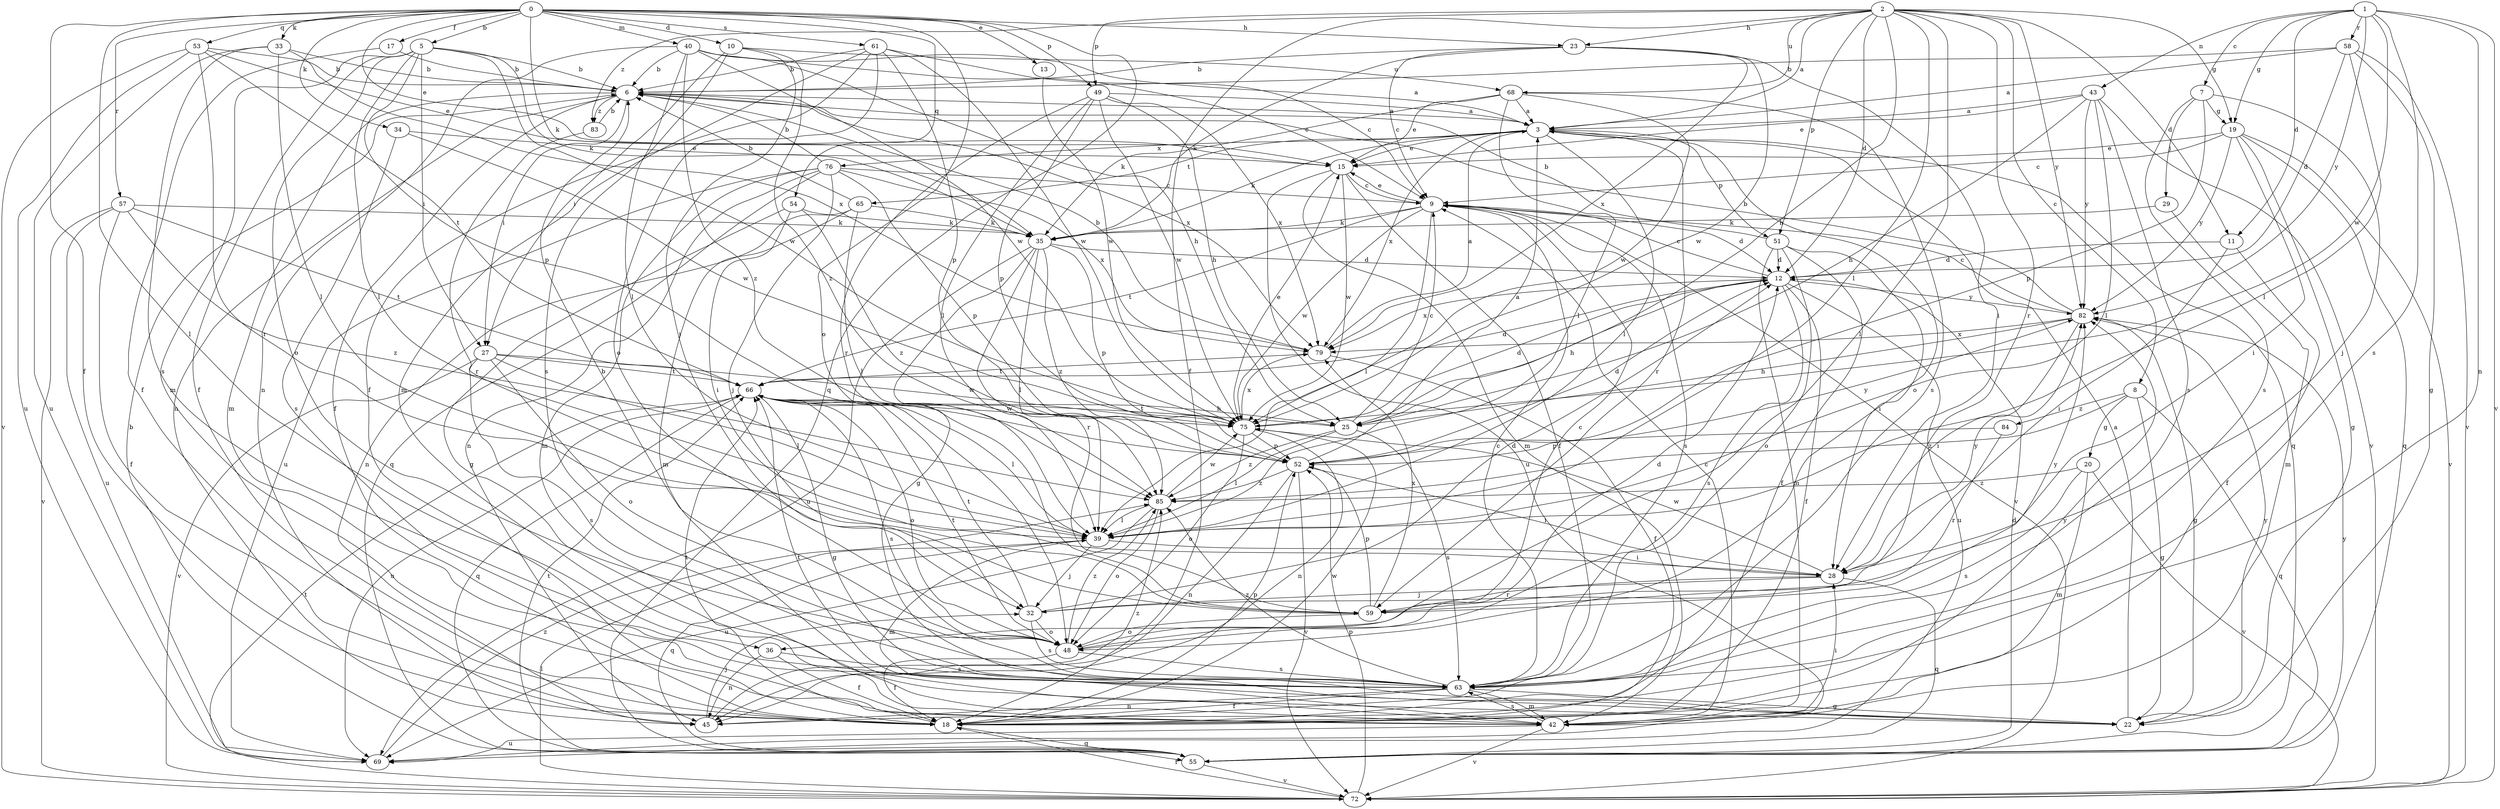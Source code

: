 strict digraph  {
0;
1;
2;
3;
5;
6;
7;
8;
9;
10;
11;
12;
13;
15;
17;
18;
19;
20;
22;
23;
25;
27;
28;
29;
32;
33;
34;
35;
36;
39;
40;
42;
43;
45;
48;
49;
51;
52;
53;
54;
55;
57;
58;
59;
61;
63;
65;
66;
68;
69;
72;
75;
76;
79;
82;
83;
84;
85;
0 -> 5  [label=b];
0 -> 10  [label=d];
0 -> 13  [label=e];
0 -> 15  [label=e];
0 -> 17  [label=f];
0 -> 18  [label=f];
0 -> 23  [label=h];
0 -> 33  [label=k];
0 -> 34  [label=k];
0 -> 35  [label=k];
0 -> 36  [label=l];
0 -> 40  [label=m];
0 -> 48  [label=o];
0 -> 49  [label=p];
0 -> 53  [label=q];
0 -> 54  [label=q];
0 -> 55  [label=q];
0 -> 57  [label=r];
0 -> 61  [label=s];
1 -> 7  [label=c];
1 -> 11  [label=d];
1 -> 19  [label=g];
1 -> 43  [label=n];
1 -> 45  [label=n];
1 -> 58  [label=r];
1 -> 63  [label=s];
1 -> 72  [label=v];
1 -> 75  [label=w];
1 -> 82  [label=y];
2 -> 3  [label=a];
2 -> 8  [label=c];
2 -> 11  [label=d];
2 -> 12  [label=d];
2 -> 18  [label=f];
2 -> 19  [label=g];
2 -> 23  [label=h];
2 -> 25  [label=h];
2 -> 36  [label=l];
2 -> 39  [label=l];
2 -> 49  [label=p];
2 -> 51  [label=p];
2 -> 59  [label=r];
2 -> 68  [label=u];
2 -> 82  [label=y];
2 -> 83  [label=z];
3 -> 15  [label=e];
3 -> 35  [label=k];
3 -> 39  [label=l];
3 -> 48  [label=o];
3 -> 51  [label=p];
3 -> 55  [label=q];
3 -> 59  [label=r];
3 -> 65  [label=t];
3 -> 76  [label=x];
3 -> 79  [label=x];
5 -> 6  [label=b];
5 -> 18  [label=f];
5 -> 27  [label=i];
5 -> 35  [label=k];
5 -> 39  [label=l];
5 -> 42  [label=m];
5 -> 48  [label=o];
5 -> 52  [label=p];
5 -> 75  [label=w];
6 -> 3  [label=a];
6 -> 18  [label=f];
6 -> 27  [label=i];
6 -> 42  [label=m];
6 -> 45  [label=n];
6 -> 79  [label=x];
6 -> 83  [label=z];
7 -> 19  [label=g];
7 -> 29  [label=j];
7 -> 32  [label=j];
7 -> 52  [label=p];
7 -> 63  [label=s];
8 -> 20  [label=g];
8 -> 22  [label=g];
8 -> 55  [label=q];
8 -> 84  [label=z];
8 -> 85  [label=z];
9 -> 12  [label=d];
9 -> 15  [label=e];
9 -> 35  [label=k];
9 -> 39  [label=l];
9 -> 63  [label=s];
9 -> 66  [label=t];
9 -> 72  [label=v];
9 -> 75  [label=w];
10 -> 27  [label=i];
10 -> 32  [label=j];
10 -> 63  [label=s];
10 -> 68  [label=u];
10 -> 85  [label=z];
11 -> 12  [label=d];
11 -> 18  [label=f];
11 -> 28  [label=i];
12 -> 9  [label=c];
12 -> 18  [label=f];
12 -> 25  [label=h];
12 -> 63  [label=s];
12 -> 69  [label=u];
12 -> 79  [label=x];
12 -> 82  [label=y];
13 -> 75  [label=w];
15 -> 9  [label=c];
15 -> 18  [label=f];
15 -> 42  [label=m];
15 -> 69  [label=u];
15 -> 75  [label=w];
17 -> 6  [label=b];
17 -> 18  [label=f];
18 -> 52  [label=p];
18 -> 55  [label=q];
18 -> 66  [label=t];
18 -> 75  [label=w];
18 -> 82  [label=y];
19 -> 9  [label=c];
19 -> 15  [label=e];
19 -> 22  [label=g];
19 -> 28  [label=i];
19 -> 55  [label=q];
19 -> 72  [label=v];
19 -> 82  [label=y];
20 -> 42  [label=m];
20 -> 63  [label=s];
20 -> 72  [label=v];
20 -> 85  [label=z];
22 -> 3  [label=a];
22 -> 66  [label=t];
22 -> 82  [label=y];
23 -> 6  [label=b];
23 -> 9  [label=c];
23 -> 28  [label=i];
23 -> 35  [label=k];
23 -> 75  [label=w];
23 -> 79  [label=x];
25 -> 9  [label=c];
25 -> 39  [label=l];
25 -> 63  [label=s];
25 -> 66  [label=t];
25 -> 85  [label=z];
27 -> 39  [label=l];
27 -> 48  [label=o];
27 -> 63  [label=s];
27 -> 66  [label=t];
27 -> 72  [label=v];
27 -> 75  [label=w];
28 -> 32  [label=j];
28 -> 55  [label=q];
28 -> 59  [label=r];
28 -> 75  [label=w];
28 -> 82  [label=y];
29 -> 35  [label=k];
29 -> 42  [label=m];
32 -> 12  [label=d];
32 -> 48  [label=o];
32 -> 63  [label=s];
32 -> 66  [label=t];
33 -> 6  [label=b];
33 -> 39  [label=l];
33 -> 63  [label=s];
33 -> 69  [label=u];
33 -> 79  [label=x];
34 -> 15  [label=e];
34 -> 63  [label=s];
34 -> 75  [label=w];
35 -> 12  [label=d];
35 -> 22  [label=g];
35 -> 39  [label=l];
35 -> 52  [label=p];
35 -> 59  [label=r];
35 -> 69  [label=u];
35 -> 85  [label=z];
36 -> 18  [label=f];
36 -> 45  [label=n];
36 -> 63  [label=s];
39 -> 28  [label=i];
39 -> 32  [label=j];
39 -> 42  [label=m];
39 -> 55  [label=q];
40 -> 3  [label=a];
40 -> 6  [label=b];
40 -> 9  [label=c];
40 -> 25  [label=h];
40 -> 39  [label=l];
40 -> 45  [label=n];
40 -> 75  [label=w];
40 -> 85  [label=z];
42 -> 9  [label=c];
42 -> 28  [label=i];
42 -> 63  [label=s];
42 -> 69  [label=u];
42 -> 72  [label=v];
43 -> 3  [label=a];
43 -> 15  [label=e];
43 -> 25  [label=h];
43 -> 39  [label=l];
43 -> 63  [label=s];
43 -> 72  [label=v];
43 -> 82  [label=y];
45 -> 32  [label=j];
45 -> 85  [label=z];
48 -> 6  [label=b];
48 -> 9  [label=c];
48 -> 12  [label=d];
48 -> 18  [label=f];
48 -> 63  [label=s];
48 -> 66  [label=t];
48 -> 85  [label=z];
49 -> 3  [label=a];
49 -> 25  [label=h];
49 -> 39  [label=l];
49 -> 52  [label=p];
49 -> 59  [label=r];
49 -> 75  [label=w];
49 -> 79  [label=x];
51 -> 6  [label=b];
51 -> 12  [label=d];
51 -> 18  [label=f];
51 -> 28  [label=i];
51 -> 42  [label=m];
51 -> 48  [label=o];
52 -> 3  [label=a];
52 -> 12  [label=d];
52 -> 28  [label=i];
52 -> 45  [label=n];
52 -> 72  [label=v];
52 -> 82  [label=y];
52 -> 85  [label=z];
53 -> 6  [label=b];
53 -> 15  [label=e];
53 -> 59  [label=r];
53 -> 66  [label=t];
53 -> 69  [label=u];
53 -> 72  [label=v];
54 -> 22  [label=g];
54 -> 28  [label=i];
54 -> 35  [label=k];
54 -> 85  [label=z];
55 -> 6  [label=b];
55 -> 12  [label=d];
55 -> 66  [label=t];
55 -> 72  [label=v];
55 -> 82  [label=y];
57 -> 18  [label=f];
57 -> 35  [label=k];
57 -> 66  [label=t];
57 -> 69  [label=u];
57 -> 72  [label=v];
57 -> 85  [label=z];
58 -> 3  [label=a];
58 -> 6  [label=b];
58 -> 12  [label=d];
58 -> 22  [label=g];
58 -> 39  [label=l];
58 -> 72  [label=v];
59 -> 48  [label=o];
59 -> 52  [label=p];
59 -> 79  [label=x];
59 -> 82  [label=y];
61 -> 6  [label=b];
61 -> 9  [label=c];
61 -> 18  [label=f];
61 -> 42  [label=m];
61 -> 48  [label=o];
61 -> 52  [label=p];
61 -> 75  [label=w];
63 -> 9  [label=c];
63 -> 18  [label=f];
63 -> 22  [label=g];
63 -> 42  [label=m];
63 -> 45  [label=n];
63 -> 85  [label=z];
65 -> 6  [label=b];
65 -> 35  [label=k];
65 -> 39  [label=l];
65 -> 42  [label=m];
65 -> 45  [label=n];
66 -> 12  [label=d];
66 -> 22  [label=g];
66 -> 25  [label=h];
66 -> 39  [label=l];
66 -> 48  [label=o];
66 -> 55  [label=q];
66 -> 63  [label=s];
66 -> 69  [label=u];
66 -> 75  [label=w];
68 -> 3  [label=a];
68 -> 15  [label=e];
68 -> 35  [label=k];
68 -> 39  [label=l];
68 -> 63  [label=s];
68 -> 75  [label=w];
69 -> 85  [label=z];
72 -> 18  [label=f];
72 -> 39  [label=l];
72 -> 52  [label=p];
72 -> 66  [label=t];
75 -> 12  [label=d];
75 -> 15  [label=e];
75 -> 45  [label=n];
75 -> 48  [label=o];
75 -> 52  [label=p];
75 -> 79  [label=x];
76 -> 6  [label=b];
76 -> 9  [label=c];
76 -> 32  [label=j];
76 -> 42  [label=m];
76 -> 45  [label=n];
76 -> 52  [label=p];
76 -> 55  [label=q];
76 -> 69  [label=u];
76 -> 79  [label=x];
79 -> 3  [label=a];
79 -> 6  [label=b];
79 -> 18  [label=f];
79 -> 66  [label=t];
82 -> 6  [label=b];
82 -> 9  [label=c];
82 -> 22  [label=g];
82 -> 25  [label=h];
82 -> 28  [label=i];
82 -> 79  [label=x];
83 -> 6  [label=b];
83 -> 59  [label=r];
84 -> 52  [label=p];
84 -> 59  [label=r];
85 -> 39  [label=l];
85 -> 48  [label=o];
85 -> 69  [label=u];
85 -> 75  [label=w];
}
